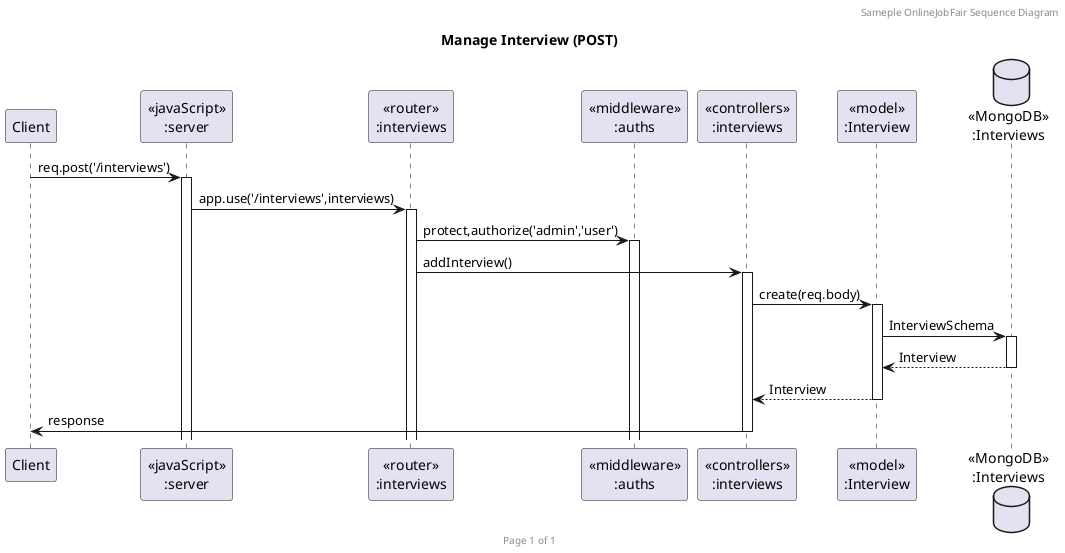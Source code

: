 @startuml Manage Interview (GET)

header Sameple OnlineJobFair Sequence Diagram
footer Page %page% of %lastpage%
title "Manage Interview (POST)"

participant "Client" as client
participant "<<javaScript>>\n:server" as server
participant "<<router>>\n:interviews" as routerHospitals
participant "<<middleware>>\n:auths" as auth
participant "<<controllers>>\n:interviews" as controllersHospitals
participant "<<model>>\n:Interview" as modelHospital
database "<<MongoDB>>\n:Interviews" as HospitalsDatabase

client->server ++:req.post('/interviews')
server->routerHospitals ++:app.use('/interviews',interviews)
routerHospitals-> auth ++:protect,authorize('admin','user')
routerHospitals -> controllersHospitals ++:addInterview()
controllersHospitals->modelHospital ++:create(req.body)
modelHospital ->HospitalsDatabase ++: InterviewSchema
HospitalsDatabase --> modelHospital --: Interview
controllersHospitals <-- modelHospital --:Interview
controllersHospitals->client --:response

@enduml